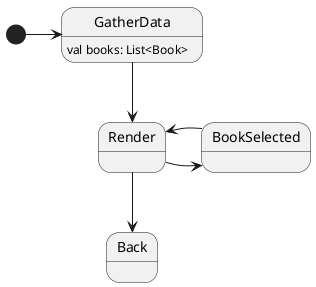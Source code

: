 @startuml

GatherData : val books: List<Book>

[*] -> GatherData
GatherData --> Render
Render --> Back
Render -> BookSelected
BookSelected -> Render

@enduml
